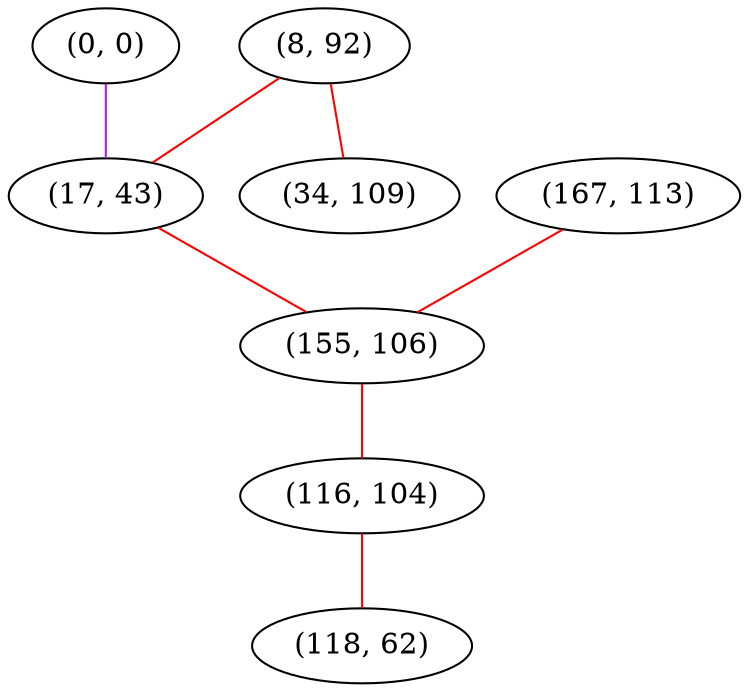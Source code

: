 graph "" {
"(8, 92)";
"(0, 0)";
"(167, 113)";
"(17, 43)";
"(155, 106)";
"(34, 109)";
"(116, 104)";
"(118, 62)";
"(8, 92)" -- "(34, 109)"  [color=red, key=0, weight=1];
"(8, 92)" -- "(17, 43)"  [color=red, key=0, weight=1];
"(0, 0)" -- "(17, 43)"  [color=purple, key=0, weight=4];
"(167, 113)" -- "(155, 106)"  [color=red, key=0, weight=1];
"(17, 43)" -- "(155, 106)"  [color=red, key=0, weight=1];
"(155, 106)" -- "(116, 104)"  [color=red, key=0, weight=1];
"(116, 104)" -- "(118, 62)"  [color=red, key=0, weight=1];
}
